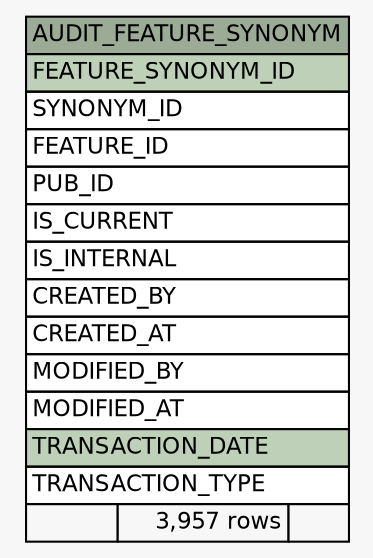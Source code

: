 // dot 2.38.0 on Windows 10 10.0
// SchemaSpy rev Unknown
digraph "AUDIT_FEATURE_SYNONYM" {
  graph [
    rankdir="RL"
    bgcolor="#f7f7f7"
    nodesep="0.18"
    ranksep="0.46"
    fontname="Helvetica"
    fontsize="11"
  ];
  node [
    fontname="Helvetica"
    fontsize="11"
    shape="plaintext"
  ];
  edge [
    arrowsize="0.8"
  ];
  "AUDIT_FEATURE_SYNONYM" [
    label=<
    <TABLE BORDER="0" CELLBORDER="1" CELLSPACING="0" BGCOLOR="#ffffff">
      <TR><TD COLSPAN="3" BGCOLOR="#9bab96" ALIGN="CENTER">AUDIT_FEATURE_SYNONYM</TD></TR>
      <TR><TD PORT="FEATURE_SYNONYM_ID" COLSPAN="3" BGCOLOR="#bed1b8" ALIGN="LEFT">FEATURE_SYNONYM_ID</TD></TR>
      <TR><TD PORT="SYNONYM_ID" COLSPAN="3" ALIGN="LEFT">SYNONYM_ID</TD></TR>
      <TR><TD PORT="FEATURE_ID" COLSPAN="3" ALIGN="LEFT">FEATURE_ID</TD></TR>
      <TR><TD PORT="PUB_ID" COLSPAN="3" ALIGN="LEFT">PUB_ID</TD></TR>
      <TR><TD PORT="IS_CURRENT" COLSPAN="3" ALIGN="LEFT">IS_CURRENT</TD></TR>
      <TR><TD PORT="IS_INTERNAL" COLSPAN="3" ALIGN="LEFT">IS_INTERNAL</TD></TR>
      <TR><TD PORT="CREATED_BY" COLSPAN="3" ALIGN="LEFT">CREATED_BY</TD></TR>
      <TR><TD PORT="CREATED_AT" COLSPAN="3" ALIGN="LEFT">CREATED_AT</TD></TR>
      <TR><TD PORT="MODIFIED_BY" COLSPAN="3" ALIGN="LEFT">MODIFIED_BY</TD></TR>
      <TR><TD PORT="MODIFIED_AT" COLSPAN="3" ALIGN="LEFT">MODIFIED_AT</TD></TR>
      <TR><TD PORT="TRANSACTION_DATE" COLSPAN="3" BGCOLOR="#bed1b8" ALIGN="LEFT">TRANSACTION_DATE</TD></TR>
      <TR><TD PORT="TRANSACTION_TYPE" COLSPAN="3" ALIGN="LEFT">TRANSACTION_TYPE</TD></TR>
      <TR><TD ALIGN="LEFT" BGCOLOR="#f7f7f7">  </TD><TD ALIGN="RIGHT" BGCOLOR="#f7f7f7">3,957 rows</TD><TD ALIGN="RIGHT" BGCOLOR="#f7f7f7">  </TD></TR>
    </TABLE>>
    URL="tables/AUDIT_FEATURE_SYNONYM.html"
    tooltip="AUDIT_FEATURE_SYNONYM"
  ];
}

